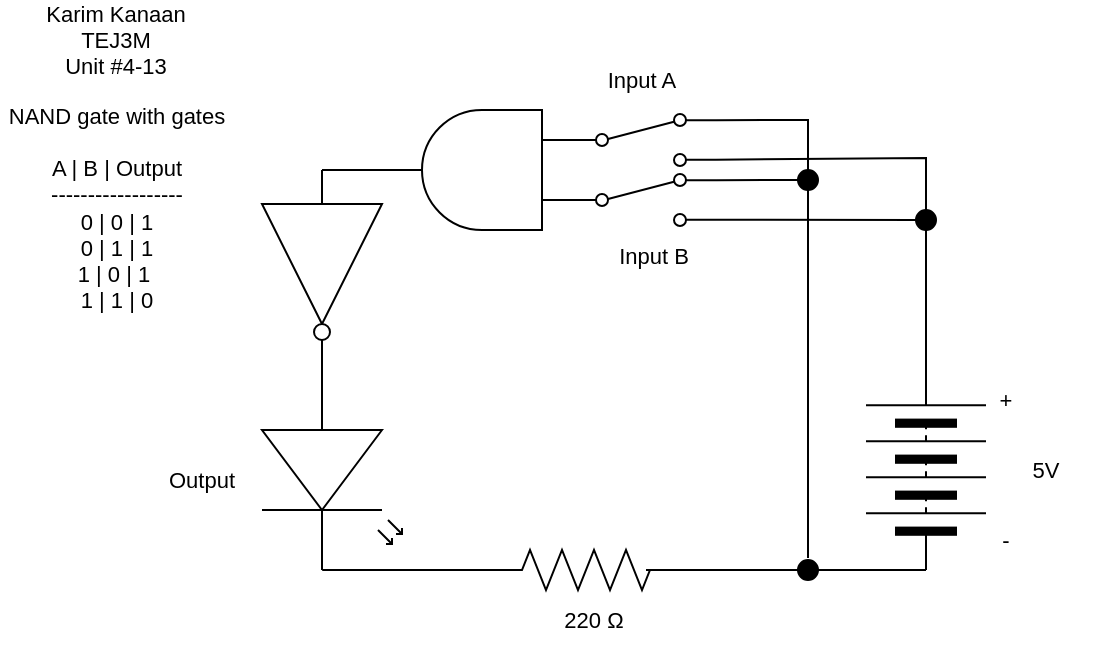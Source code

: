 <mxfile>
    <diagram id="WAY-ObP6PRgR2jvCLMfB" name="Page-1">
        <mxGraphModel dx="1086" dy="703" grid="1" gridSize="10" guides="1" tooltips="1" connect="1" arrows="1" fold="1" page="1" pageScale="1" pageWidth="827" pageHeight="1169" math="0" shadow="0">
            <root>
                <mxCell id="0"/>
                <mxCell id="1" parent="0"/>
                <mxCell id="2" style="edgeStyle=none;shape=connector;rounded=0;html=1;entryX=0;entryY=0.5;entryDx=0;entryDy=0;labelBackgroundColor=default;strokeColor=default;fontFamily=Helvetica;fontSize=11;fontColor=default;endArrow=none;endFill=0;exitX=0;exitY=0.5;exitDx=0;exitDy=0;exitPerimeter=0;" edge="1" parent="1" source="3" target="23">
                    <mxGeometry relative="1" as="geometry">
                        <mxPoint x="490" y="540" as="sourcePoint"/>
                        <Array as="points">
                            <mxPoint x="410" y="420"/>
                        </Array>
                    </mxGeometry>
                </mxCell>
                <mxCell id="31" style="edgeStyle=none;html=1;exitX=1;exitY=0.5;exitDx=0;exitDy=0;exitPerimeter=0;entryX=1;entryY=0.57;entryDx=0;entryDy=0;entryPerimeter=0;endArrow=none;endFill=0;" edge="1" parent="1" source="3" target="10">
                    <mxGeometry relative="1" as="geometry"/>
                </mxCell>
                <mxCell id="3" value="" style="pointerEvents=1;verticalLabelPosition=bottom;shadow=0;dashed=0;align=center;html=1;verticalAlign=top;shape=mxgraph.electrical.resistors.resistor_2;direction=west;" vertex="1" parent="1">
                    <mxGeometry x="330" y="410" width="100" height="20" as="geometry"/>
                </mxCell>
                <mxCell id="4" style="edgeStyle=none;shape=connector;rounded=0;html=1;exitX=1;exitY=0.88;exitDx=0;exitDy=0;labelBackgroundColor=default;strokeColor=default;fontFamily=Helvetica;fontSize=11;fontColor=default;endArrow=none;endFill=0;entryX=0.5;entryY=0;entryDx=0;entryDy=0;" edge="1" parent="1" source="6">
                    <mxGeometry relative="1" as="geometry">
                        <mxPoint x="550" y="244" as="targetPoint"/>
                        <mxPoint x="445" y="218.88" as="sourcePoint"/>
                        <Array as="points">
                            <mxPoint x="550" y="214"/>
                        </Array>
                    </mxGeometry>
                </mxCell>
                <mxCell id="5" style="edgeStyle=none;shape=connector;rounded=0;html=1;exitX=1;exitY=0.12;exitDx=0;exitDy=0;labelBackgroundColor=default;strokeColor=default;fontFamily=Helvetica;fontSize=11;fontColor=default;endArrow=none;endFill=0;entryX=0.5;entryY=0;entryDx=0;entryDy=0;" edge="1" parent="1" source="6" target="26">
                    <mxGeometry relative="1" as="geometry">
                        <mxPoint x="490" y="200" as="targetPoint"/>
                        <Array as="points">
                            <mxPoint x="491" y="195"/>
                        </Array>
                    </mxGeometry>
                </mxCell>
                <mxCell id="6" value="" style="shape=mxgraph.electrical.electro-mechanical.twoWaySwitch;aspect=fixed;elSwitchState=2;" vertex="1" parent="1">
                    <mxGeometry x="370" y="192" width="75" height="26" as="geometry"/>
                </mxCell>
                <mxCell id="7" style="edgeStyle=none;shape=connector;rounded=0;html=1;exitX=1;exitY=0.88;exitDx=0;exitDy=0;labelBackgroundColor=default;strokeColor=default;fontFamily=Helvetica;fontSize=11;fontColor=default;endArrow=none;endFill=0;entryX=0;entryY=0.5;entryDx=0;entryDy=0;" edge="1" parent="1" source="9" target="24">
                    <mxGeometry relative="1" as="geometry">
                        <mxPoint x="530" y="250" as="targetPoint"/>
                    </mxGeometry>
                </mxCell>
                <mxCell id="8" style="edgeStyle=none;shape=connector;rounded=0;html=1;exitX=1;exitY=0.12;exitDx=0;exitDy=0;entryX=0;entryY=0.5;entryDx=0;entryDy=0;labelBackgroundColor=default;strokeColor=default;fontFamily=Helvetica;fontSize=11;fontColor=default;endArrow=none;endFill=0;" edge="1" parent="1" source="9" target="26">
                    <mxGeometry relative="1" as="geometry"/>
                </mxCell>
                <mxCell id="9" value="" style="shape=mxgraph.electrical.electro-mechanical.twoWaySwitch;aspect=fixed;elSwitchState=2;" vertex="1" parent="1">
                    <mxGeometry x="370" y="222" width="75" height="26" as="geometry"/>
                </mxCell>
                <mxCell id="10" value="" style="verticalLabelPosition=bottom;shadow=0;dashed=0;align=center;html=1;verticalAlign=top;shape=mxgraph.electrical.opto_electronics.led_2;pointerEvents=1;direction=south;" vertex="1" parent="1">
                    <mxGeometry x="218" y="320" width="70" height="100" as="geometry"/>
                </mxCell>
                <mxCell id="11" style="edgeStyle=none;html=1;endArrow=none;endFill=0;rounded=0;entryX=0.5;entryY=1;entryDx=0;entryDy=0;" edge="1" parent="1" source="13" target="24">
                    <mxGeometry relative="1" as="geometry">
                        <mxPoint x="550" y="260" as="targetPoint"/>
                    </mxGeometry>
                </mxCell>
                <mxCell id="12" style="edgeStyle=none;shape=connector;rounded=0;html=1;exitX=0;exitY=0.5;exitDx=0;exitDy=0;entryX=1;entryY=0.5;entryDx=0;entryDy=0;labelBackgroundColor=default;strokeColor=default;fontFamily=Helvetica;fontSize=11;fontColor=default;endArrow=none;endFill=0;" edge="1" parent="1" source="13" target="23">
                    <mxGeometry relative="1" as="geometry"/>
                </mxCell>
                <mxCell id="13" value="" style="pointerEvents=1;verticalLabelPosition=bottom;shadow=0;dashed=0;align=center;html=1;verticalAlign=top;shape=mxgraph.electrical.miscellaneous.batteryStack;direction=north;" vertex="1" parent="1">
                    <mxGeometry x="520" y="320" width="60" height="100" as="geometry"/>
                </mxCell>
                <mxCell id="14" value="Output" style="text;html=1;strokeColor=none;fillColor=none;align=center;verticalAlign=middle;whiteSpace=wrap;rounded=0;fontFamily=Helvetica;fontSize=11;fontColor=default;" vertex="1" parent="1">
                    <mxGeometry x="158" y="360" width="60" height="30" as="geometry"/>
                </mxCell>
                <mxCell id="15" value="Input A" style="text;html=1;strokeColor=none;fillColor=none;align=center;verticalAlign=middle;whiteSpace=wrap;rounded=0;fontFamily=Helvetica;fontSize=11;fontColor=default;" vertex="1" parent="1">
                    <mxGeometry x="378" y="160" width="60" height="30" as="geometry"/>
                </mxCell>
                <mxCell id="16" value="Input B" style="text;html=1;strokeColor=none;fillColor=none;align=center;verticalAlign=middle;whiteSpace=wrap;rounded=0;fontFamily=Helvetica;fontSize=11;fontColor=default;" vertex="1" parent="1">
                    <mxGeometry x="384" y="248" width="60" height="30" as="geometry"/>
                </mxCell>
                <mxCell id="17" value="Karim Kanaan&lt;br&gt;TEJ3M&lt;br&gt;Unit #4-13" style="text;html=1;strokeColor=none;fillColor=none;align=center;verticalAlign=middle;whiteSpace=wrap;rounded=0;fontFamily=Helvetica;fontSize=11;fontColor=default;" vertex="1" parent="1">
                    <mxGeometry x="100" y="140" width="90" height="30" as="geometry"/>
                </mxCell>
                <mxCell id="18" value="NAND gate with gates&lt;br&gt;&lt;br&gt;A | B | Output&lt;br&gt;------------------&lt;br&gt;0 | 0 | 1&lt;br&gt;0 | 1 | 1&lt;br&gt;1 | 0 | 1&amp;nbsp;&lt;br&gt;1 | 1 | 0" style="text;html=1;strokeColor=none;fillColor=none;align=center;verticalAlign=middle;whiteSpace=wrap;rounded=0;fontFamily=Helvetica;fontSize=11;fontColor=default;" vertex="1" parent="1">
                    <mxGeometry x="87.5" y="230" width="115" height="18" as="geometry"/>
                </mxCell>
                <mxCell id="19" value="5V" style="text;html=1;strokeColor=none;fillColor=none;align=center;verticalAlign=middle;whiteSpace=wrap;rounded=0;fontFamily=Helvetica;fontSize=11;fontColor=default;" vertex="1" parent="1">
                    <mxGeometry x="580" y="355" width="60" height="30" as="geometry"/>
                </mxCell>
                <mxCell id="20" value="+" style="text;html=1;strokeColor=none;fillColor=none;align=center;verticalAlign=middle;whiteSpace=wrap;rounded=0;fontFamily=Helvetica;fontSize=11;fontColor=default;" vertex="1" parent="1">
                    <mxGeometry x="560" y="320" width="60" height="30" as="geometry"/>
                </mxCell>
                <mxCell id="21" value="-" style="text;html=1;strokeColor=none;fillColor=none;align=center;verticalAlign=middle;whiteSpace=wrap;rounded=0;fontFamily=Helvetica;fontSize=11;fontColor=default;" vertex="1" parent="1">
                    <mxGeometry x="560" y="390" width="60" height="30" as="geometry"/>
                </mxCell>
                <mxCell id="22" value="220&amp;nbsp;Ω" style="text;html=1;strokeColor=none;fillColor=none;align=center;verticalAlign=middle;whiteSpace=wrap;rounded=0;fontFamily=Helvetica;fontSize=11;fontColor=default;" vertex="1" parent="1">
                    <mxGeometry x="354" y="430" width="60" height="30" as="geometry"/>
                </mxCell>
                <mxCell id="23" value="" style="ellipse;whiteSpace=wrap;html=1;aspect=fixed;fontFamily=Helvetica;fontSize=11;fontColor=default;fillColor=#000000;strokeColor=#000000;" vertex="1" parent="1">
                    <mxGeometry x="486" y="415" width="10" height="10" as="geometry"/>
                </mxCell>
                <mxCell id="24" value="" style="ellipse;whiteSpace=wrap;html=1;aspect=fixed;fontFamily=Helvetica;fontSize=11;fontColor=default;fillColor=#000000;strokeColor=#000000;" vertex="1" parent="1">
                    <mxGeometry x="545" y="240" width="10" height="10" as="geometry"/>
                </mxCell>
                <mxCell id="25" style="edgeStyle=none;shape=connector;rounded=0;html=1;exitX=0.5;exitY=1;exitDx=0;exitDy=0;entryX=0.5;entryY=0;entryDx=0;entryDy=0;labelBackgroundColor=default;strokeColor=default;fontFamily=Helvetica;fontSize=11;fontColor=default;endArrow=none;endFill=0;" edge="1" parent="1" source="26">
                    <mxGeometry relative="1" as="geometry">
                        <mxPoint x="491" y="231" as="sourcePoint"/>
                        <mxPoint x="491" y="414" as="targetPoint"/>
                    </mxGeometry>
                </mxCell>
                <mxCell id="26" value="" style="ellipse;whiteSpace=wrap;html=1;aspect=fixed;fontFamily=Helvetica;fontSize=11;fontColor=default;fillColor=#000000;strokeColor=#000000;" vertex="1" parent="1">
                    <mxGeometry x="486" y="220" width="10" height="10" as="geometry"/>
                </mxCell>
                <mxCell id="32" style="edgeStyle=none;html=1;exitX=1;exitY=0.5;exitDx=0;exitDy=0;exitPerimeter=0;entryX=0;entryY=0.5;entryDx=0;entryDy=0;entryPerimeter=0;endArrow=none;endFill=0;" edge="1" parent="1" source="29" target="30">
                    <mxGeometry relative="1" as="geometry"/>
                </mxCell>
                <mxCell id="29" value="" style="verticalLabelPosition=bottom;shadow=0;dashed=0;align=center;html=1;verticalAlign=top;shape=mxgraph.electrical.logic_gates.logic_gate;operation=and;direction=west;" vertex="1" parent="1">
                    <mxGeometry x="278" y="190" width="100" height="60" as="geometry"/>
                </mxCell>
                <mxCell id="30" value="" style="verticalLabelPosition=bottom;shadow=0;dashed=0;align=center;html=1;verticalAlign=top;shape=mxgraph.electrical.logic_gates.inverter_2;direction=south;" vertex="1" parent="1">
                    <mxGeometry x="218" y="220" width="60" height="100" as="geometry"/>
                </mxCell>
            </root>
        </mxGraphModel>
    </diagram>
</mxfile>